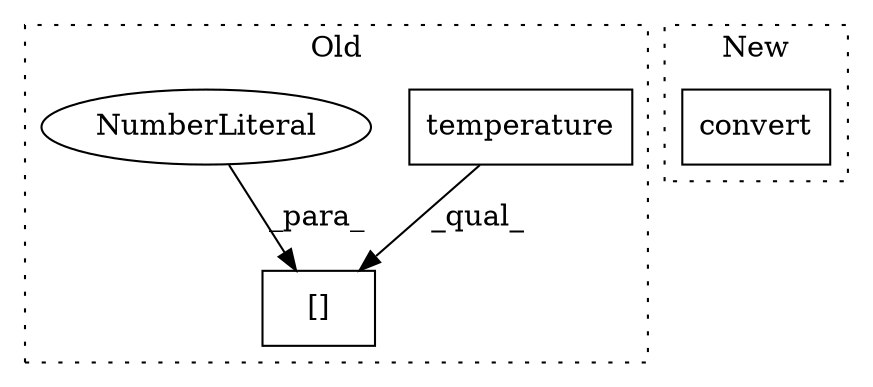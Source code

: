 digraph G {
subgraph cluster0 {
1 [label="temperature" a="32" s="4035,4096" l="12,1" shape="box"];
3 [label="[]" a="2" s="4018,4099" l="80,1" shape="box"];
4 [label="NumberLiteral" a="34" s="4098" l="1" shape="ellipse"];
label = "Old";
style="dotted";
}
subgraph cluster1 {
2 [label="convert" a="32" s="4455,4502" l="8,1" shape="box"];
label = "New";
style="dotted";
}
1 -> 3 [label="_qual_"];
4 -> 3 [label="_para_"];
}